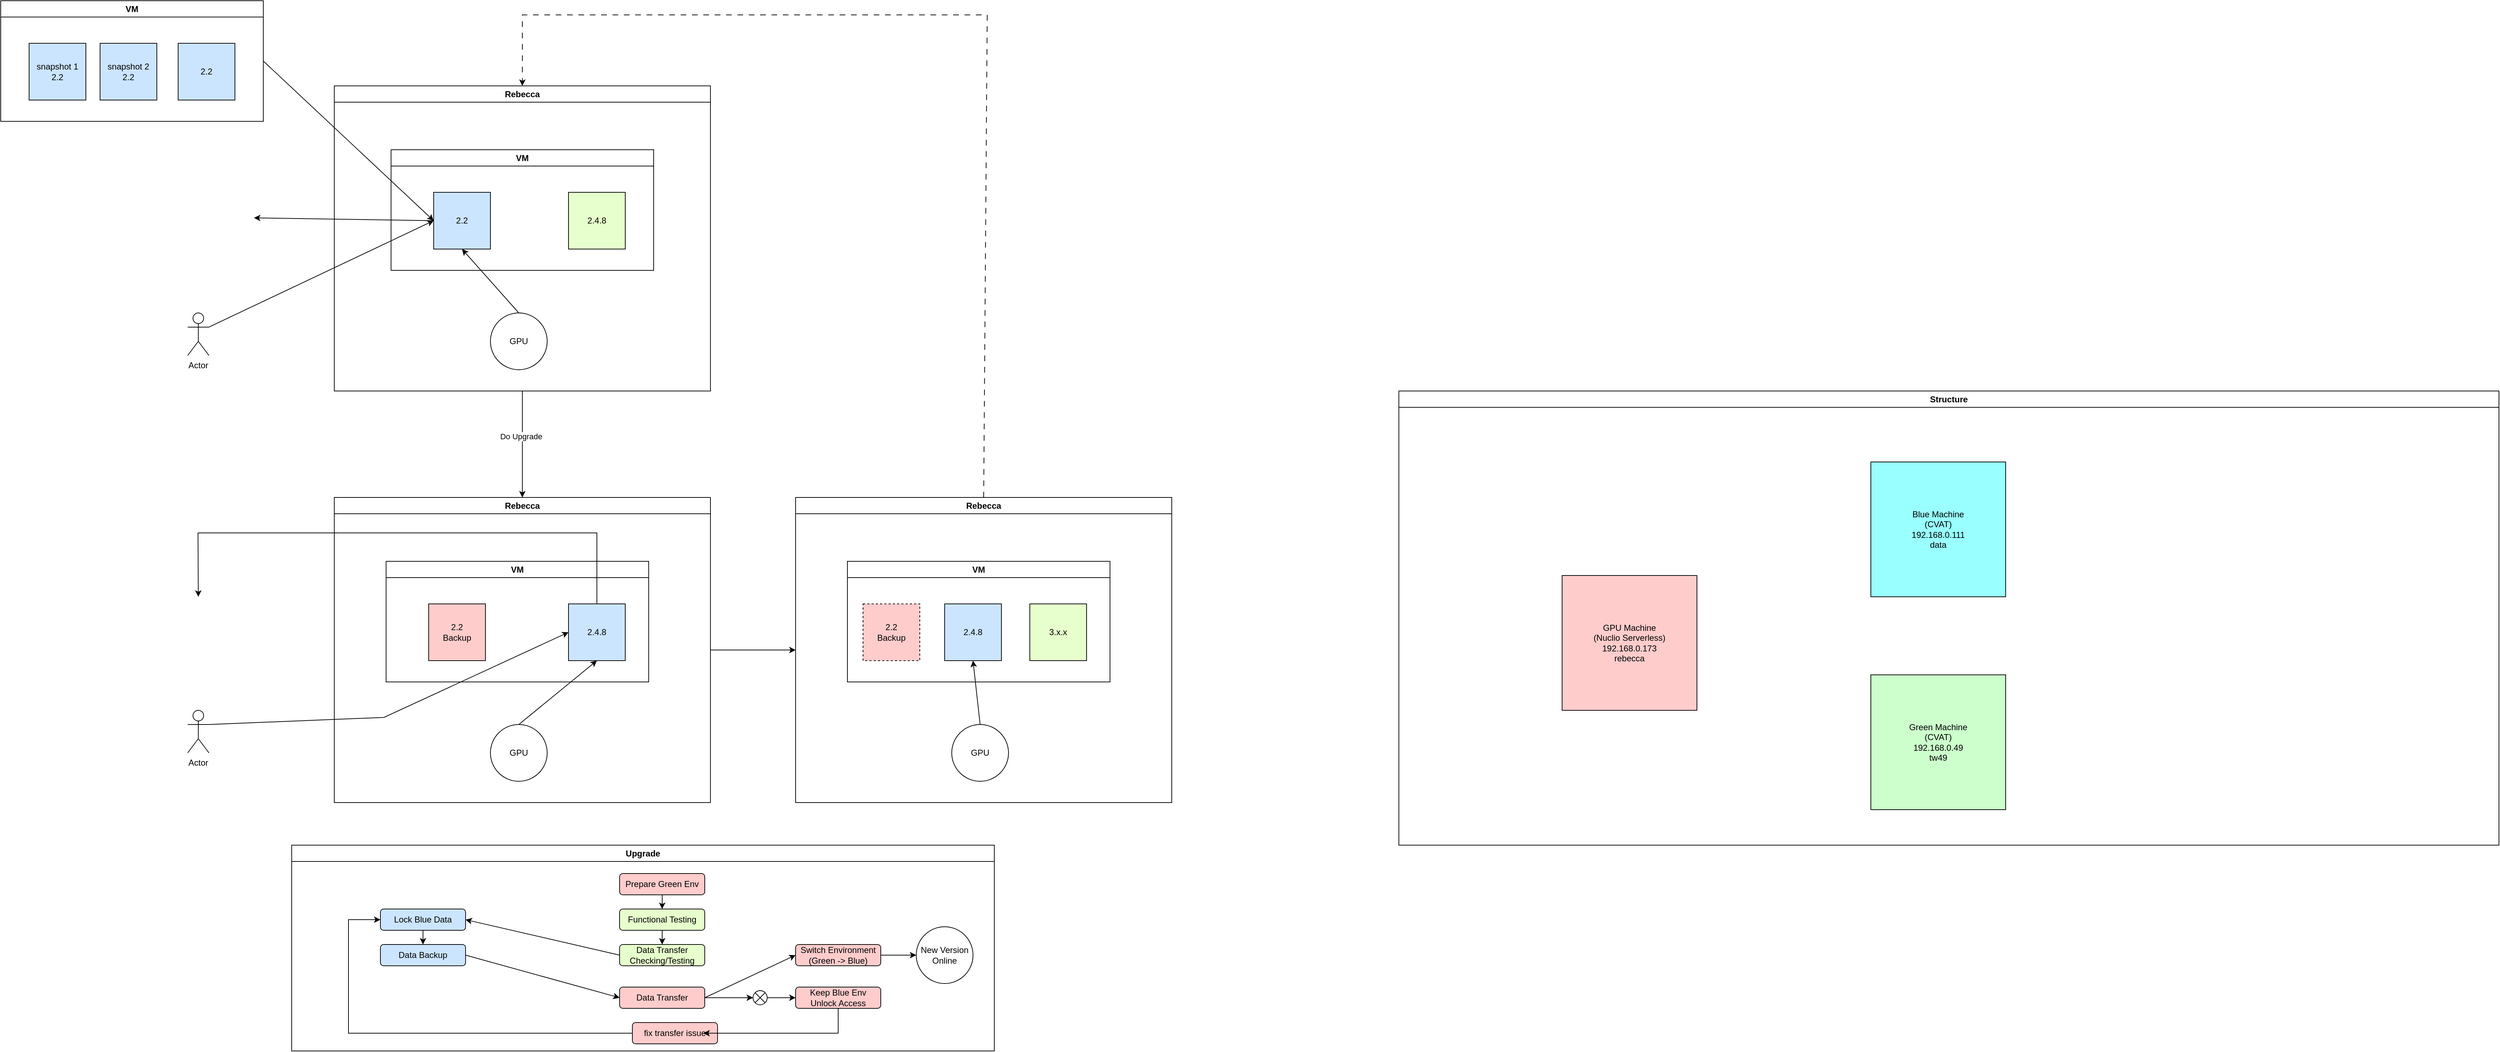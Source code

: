<mxfile version="21.5.2" type="github">
  <diagram name="Page-1" id="Uf6m5s5soV7Gj-OxLGIB">
    <mxGraphModel dx="2013" dy="686" grid="1" gridSize="10" guides="1" tooltips="1" connect="1" arrows="1" fold="1" page="1" pageScale="1" pageWidth="850" pageHeight="1100" math="0" shadow="0">
      <root>
        <mxCell id="0" />
        <mxCell id="1" parent="0" />
        <mxCell id="lHTlmMKO7MYDzkG5uPYg-1" value="2.2" style="whiteSpace=wrap;html=1;aspect=fixed;fillColor=#CCE5FF;" parent="1" vertex="1">
          <mxGeometry x="380" y="330" width="80" height="80" as="geometry" />
        </mxCell>
        <mxCell id="lHTlmMKO7MYDzkG5uPYg-4" value="VM" style="swimlane;whiteSpace=wrap;html=1;" parent="1" vertex="1">
          <mxGeometry x="320" y="270" width="370" height="170" as="geometry" />
        </mxCell>
        <mxCell id="lHTlmMKO7MYDzkG5uPYg-5" value="Rebecca" style="swimlane;whiteSpace=wrap;html=1;" parent="1" vertex="1">
          <mxGeometry x="240" y="180" width="530" height="430" as="geometry" />
        </mxCell>
        <mxCell id="lHTlmMKO7MYDzkG5uPYg-6" value="GPU" style="ellipse;whiteSpace=wrap;html=1;aspect=fixed;" parent="lHTlmMKO7MYDzkG5uPYg-5" vertex="1">
          <mxGeometry x="220" y="320" width="80" height="80" as="geometry" />
        </mxCell>
        <mxCell id="lHTlmMKO7MYDzkG5uPYg-2" value="2.4.8" style="whiteSpace=wrap;html=1;aspect=fixed;fillColor=#E6FFCC;" parent="lHTlmMKO7MYDzkG5uPYg-5" vertex="1">
          <mxGeometry x="330" y="150" width="80" height="80" as="geometry" />
        </mxCell>
        <mxCell id="lHTlmMKO7MYDzkG5uPYg-7" value="" style="endArrow=classic;html=1;rounded=0;exitX=0.5;exitY=0;exitDx=0;exitDy=0;entryX=0.5;entryY=1;entryDx=0;entryDy=0;" parent="1" source="lHTlmMKO7MYDzkG5uPYg-6" target="lHTlmMKO7MYDzkG5uPYg-1" edge="1">
          <mxGeometry width="50" height="50" relative="1" as="geometry">
            <mxPoint x="400" y="400" as="sourcePoint" />
            <mxPoint x="450" y="350" as="targetPoint" />
          </mxGeometry>
        </mxCell>
        <mxCell id="lHTlmMKO7MYDzkG5uPYg-13" value="" style="shape=image;verticalLabelPosition=bottom;labelBackgroundColor=default;verticalAlign=top;aspect=fixed;imageAspect=0;image=https://www.clipartmax.com/png/middle/195-1955765_amazon-web-services-s3-aws-amazon-web-services.png;" parent="1" vertex="1">
          <mxGeometry x="-10" y="330" width="136.83" height="72" as="geometry" />
        </mxCell>
        <mxCell id="lHTlmMKO7MYDzkG5uPYg-14" value="" style="endArrow=classic;html=1;rounded=0;exitX=0;exitY=0.5;exitDx=0;exitDy=0;entryX=1;entryY=0.5;entryDx=0;entryDy=0;" parent="1" source="lHTlmMKO7MYDzkG5uPYg-1" target="lHTlmMKO7MYDzkG5uPYg-13" edge="1">
          <mxGeometry width="50" height="50" relative="1" as="geometry">
            <mxPoint x="510" y="280" as="sourcePoint" />
            <mxPoint x="560" y="230" as="targetPoint" />
          </mxGeometry>
        </mxCell>
        <mxCell id="lHTlmMKO7MYDzkG5uPYg-21" value="2.2&lt;br&gt;Backup" style="whiteSpace=wrap;html=1;aspect=fixed;fillColor=#FFCCCC;" parent="1" vertex="1">
          <mxGeometry x="373" y="910" width="80" height="80" as="geometry" />
        </mxCell>
        <mxCell id="lHTlmMKO7MYDzkG5uPYg-22" value="VM" style="swimlane;whiteSpace=wrap;html=1;" parent="1" vertex="1">
          <mxGeometry x="313" y="850" width="370" height="170" as="geometry" />
        </mxCell>
        <mxCell id="lHTlmMKO7MYDzkG5uPYg-23" value="Rebecca" style="swimlane;whiteSpace=wrap;html=1;" parent="1" vertex="1">
          <mxGeometry x="240" y="760" width="530" height="430" as="geometry" />
        </mxCell>
        <mxCell id="lHTlmMKO7MYDzkG5uPYg-24" value="GPU" style="ellipse;whiteSpace=wrap;html=1;aspect=fixed;" parent="lHTlmMKO7MYDzkG5uPYg-23" vertex="1">
          <mxGeometry x="220" y="320" width="80" height="80" as="geometry" />
        </mxCell>
        <mxCell id="lHTlmMKO7MYDzkG5uPYg-25" value="2.4.8" style="whiteSpace=wrap;html=1;aspect=fixed;fillColor=#CCE5FF;" parent="lHTlmMKO7MYDzkG5uPYg-23" vertex="1">
          <mxGeometry x="330" y="150" width="80" height="80" as="geometry" />
        </mxCell>
        <mxCell id="lHTlmMKO7MYDzkG5uPYg-26" value="" style="endArrow=classic;html=1;rounded=0;exitX=0.5;exitY=0;exitDx=0;exitDy=0;entryX=0.5;entryY=1;entryDx=0;entryDy=0;" parent="lHTlmMKO7MYDzkG5uPYg-23" source="lHTlmMKO7MYDzkG5uPYg-24" target="lHTlmMKO7MYDzkG5uPYg-25" edge="1">
          <mxGeometry width="50" height="50" relative="1" as="geometry">
            <mxPoint x="153" y="220" as="sourcePoint" />
            <mxPoint x="203" y="170" as="targetPoint" />
          </mxGeometry>
        </mxCell>
        <mxCell id="lHTlmMKO7MYDzkG5uPYg-28" value="" style="shape=image;verticalLabelPosition=bottom;labelBackgroundColor=default;verticalAlign=top;aspect=fixed;imageAspect=0;image=https://www.clipartmax.com/png/middle/195-1955765_amazon-web-services-s3-aws-amazon-web-services.png;" parent="1" vertex="1">
          <mxGeometry x="-20" y="900" width="136.83" height="72" as="geometry" />
        </mxCell>
        <mxCell id="lHTlmMKO7MYDzkG5uPYg-29" value="" style="endArrow=classic;html=1;rounded=0;exitX=0.5;exitY=1;exitDx=0;exitDy=0;entryX=0.5;entryY=0;entryDx=0;entryDy=0;" parent="1" source="lHTlmMKO7MYDzkG5uPYg-5" target="lHTlmMKO7MYDzkG5uPYg-23" edge="1">
          <mxGeometry width="50" height="50" relative="1" as="geometry">
            <mxPoint x="510" y="700" as="sourcePoint" />
            <mxPoint x="560" y="650" as="targetPoint" />
          </mxGeometry>
        </mxCell>
        <mxCell id="lHTlmMKO7MYDzkG5uPYg-30" value="Do Upgrade" style="edgeLabel;html=1;align=center;verticalAlign=middle;resizable=0;points=[];" parent="lHTlmMKO7MYDzkG5uPYg-29" vertex="1" connectable="0">
          <mxGeometry x="-0.151" y="-2" relative="1" as="geometry">
            <mxPoint as="offset" />
          </mxGeometry>
        </mxCell>
        <mxCell id="lHTlmMKO7MYDzkG5uPYg-32" value="" style="endArrow=classic;html=1;rounded=0;exitX=0.5;exitY=0;exitDx=0;exitDy=0;entryX=0.5;entryY=0;entryDx=0;entryDy=0;" parent="1" source="lHTlmMKO7MYDzkG5uPYg-25" target="lHTlmMKO7MYDzkG5uPYg-28" edge="1">
          <mxGeometry width="50" height="50" relative="1" as="geometry">
            <mxPoint x="130" y="950" as="sourcePoint" />
            <mxPoint x="117" y="930" as="targetPoint" />
            <Array as="points">
              <mxPoint x="610" y="810" />
              <mxPoint x="48" y="810" />
            </Array>
          </mxGeometry>
        </mxCell>
        <mxCell id="lHTlmMKO7MYDzkG5uPYg-43" value="VM" style="swimlane;whiteSpace=wrap;html=1;" parent="1" vertex="1">
          <mxGeometry x="963" y="850" width="370" height="170" as="geometry" />
        </mxCell>
        <mxCell id="lHTlmMKO7MYDzkG5uPYg-44" value="Rebecca" style="swimlane;whiteSpace=wrap;html=1;" parent="1" vertex="1">
          <mxGeometry x="890" y="760" width="530" height="430" as="geometry" />
        </mxCell>
        <mxCell id="lHTlmMKO7MYDzkG5uPYg-45" value="GPU" style="ellipse;whiteSpace=wrap;html=1;aspect=fixed;" parent="lHTlmMKO7MYDzkG5uPYg-44" vertex="1">
          <mxGeometry x="220" y="320" width="80" height="80" as="geometry" />
        </mxCell>
        <mxCell id="lHTlmMKO7MYDzkG5uPYg-46" value="2.4.8" style="whiteSpace=wrap;html=1;aspect=fixed;fillColor=#CCE5FF;" parent="lHTlmMKO7MYDzkG5uPYg-44" vertex="1">
          <mxGeometry x="210" y="150" width="80" height="80" as="geometry" />
        </mxCell>
        <mxCell id="lHTlmMKO7MYDzkG5uPYg-47" value="" style="endArrow=classic;html=1;rounded=0;exitX=0.5;exitY=0;exitDx=0;exitDy=0;entryX=0.5;entryY=1;entryDx=0;entryDy=0;" parent="lHTlmMKO7MYDzkG5uPYg-44" source="lHTlmMKO7MYDzkG5uPYg-45" target="lHTlmMKO7MYDzkG5uPYg-46" edge="1">
          <mxGeometry width="50" height="50" relative="1" as="geometry">
            <mxPoint x="153" y="220" as="sourcePoint" />
            <mxPoint x="203" y="170" as="targetPoint" />
          </mxGeometry>
        </mxCell>
        <mxCell id="lHTlmMKO7MYDzkG5uPYg-42" value="2.2&lt;br&gt;Backup" style="whiteSpace=wrap;html=1;aspect=fixed;fillColor=#FFCCCC;dashed=1;" parent="lHTlmMKO7MYDzkG5uPYg-44" vertex="1">
          <mxGeometry x="95" y="150" width="80" height="80" as="geometry" />
        </mxCell>
        <mxCell id="lHTlmMKO7MYDzkG5uPYg-49" value="3.x.x" style="whiteSpace=wrap;html=1;aspect=fixed;fillColor=#E6FFCC;" parent="lHTlmMKO7MYDzkG5uPYg-44" vertex="1">
          <mxGeometry x="330" y="150" width="80" height="80" as="geometry" />
        </mxCell>
        <mxCell id="lHTlmMKO7MYDzkG5uPYg-50" value="" style="endArrow=classic;html=1;rounded=0;exitX=1;exitY=0.5;exitDx=0;exitDy=0;entryX=0;entryY=0.5;entryDx=0;entryDy=0;" parent="1" source="lHTlmMKO7MYDzkG5uPYg-23" target="lHTlmMKO7MYDzkG5uPYg-44" edge="1">
          <mxGeometry width="50" height="50" relative="1" as="geometry">
            <mxPoint x="920" y="900" as="sourcePoint" />
            <mxPoint x="970" y="850" as="targetPoint" />
          </mxGeometry>
        </mxCell>
        <mxCell id="lHTlmMKO7MYDzkG5uPYg-52" value="" style="endArrow=classic;html=1;rounded=0;exitX=0.5;exitY=0;exitDx=0;exitDy=0;entryX=0.5;entryY=0;entryDx=0;entryDy=0;dashed=1;dashPattern=8 8;" parent="1" source="lHTlmMKO7MYDzkG5uPYg-44" target="lHTlmMKO7MYDzkG5uPYg-5" edge="1">
          <mxGeometry width="50" height="50" relative="1" as="geometry">
            <mxPoint x="920" y="640" as="sourcePoint" />
            <mxPoint x="690" y="10" as="targetPoint" />
            <Array as="points">
              <mxPoint x="1160" y="80" />
              <mxPoint x="505" y="80" />
            </Array>
          </mxGeometry>
        </mxCell>
        <mxCell id="lHTlmMKO7MYDzkG5uPYg-55" value="VM" style="swimlane;whiteSpace=wrap;html=1;" parent="1" vertex="1">
          <mxGeometry x="-230" y="60" width="370" height="170" as="geometry" />
        </mxCell>
        <mxCell id="lHTlmMKO7MYDzkG5uPYg-56" value="snapshot 2&lt;br&gt;2.2" style="whiteSpace=wrap;html=1;aspect=fixed;fillColor=#CCE5FF;" parent="lHTlmMKO7MYDzkG5uPYg-55" vertex="1">
          <mxGeometry x="140" y="60" width="80" height="80" as="geometry" />
        </mxCell>
        <mxCell id="lHTlmMKO7MYDzkG5uPYg-57" value="2.2" style="whiteSpace=wrap;html=1;aspect=fixed;fillColor=#CCE5FF;" parent="lHTlmMKO7MYDzkG5uPYg-55" vertex="1">
          <mxGeometry x="250" y="60" width="80" height="80" as="geometry" />
        </mxCell>
        <mxCell id="lHTlmMKO7MYDzkG5uPYg-54" value="snapshot 1&lt;br&gt;2.2" style="whiteSpace=wrap;html=1;aspect=fixed;fillColor=#CCE5FF;" parent="lHTlmMKO7MYDzkG5uPYg-55" vertex="1">
          <mxGeometry x="40" y="60" width="80" height="80" as="geometry" />
        </mxCell>
        <mxCell id="lHTlmMKO7MYDzkG5uPYg-58" value="" style="endArrow=classic;html=1;rounded=0;entryX=0;entryY=0.5;entryDx=0;entryDy=0;exitX=1;exitY=0.5;exitDx=0;exitDy=0;" parent="1" source="lHTlmMKO7MYDzkG5uPYg-55" target="lHTlmMKO7MYDzkG5uPYg-1" edge="1">
          <mxGeometry width="50" height="50" relative="1" as="geometry">
            <mxPoint x="60" y="140" as="sourcePoint" />
            <mxPoint x="660" y="380" as="targetPoint" />
          </mxGeometry>
        </mxCell>
        <mxCell id="lHTlmMKO7MYDzkG5uPYg-60" value="Actor" style="shape=umlActor;verticalLabelPosition=bottom;verticalAlign=top;html=1;outlineConnect=0;" parent="1" vertex="1">
          <mxGeometry x="33.42" y="500" width="30" height="60" as="geometry" />
        </mxCell>
        <mxCell id="lHTlmMKO7MYDzkG5uPYg-62" value="" style="endArrow=classic;html=1;rounded=0;exitX=1;exitY=0.333;exitDx=0;exitDy=0;exitPerimeter=0;entryX=0;entryY=0.5;entryDx=0;entryDy=0;" parent="1" source="lHTlmMKO7MYDzkG5uPYg-60" target="lHTlmMKO7MYDzkG5uPYg-1" edge="1">
          <mxGeometry width="50" height="50" relative="1" as="geometry">
            <mxPoint x="720" y="590" as="sourcePoint" />
            <mxPoint x="770" y="540" as="targetPoint" />
          </mxGeometry>
        </mxCell>
        <mxCell id="lHTlmMKO7MYDzkG5uPYg-63" value="Actor" style="shape=umlActor;verticalLabelPosition=bottom;verticalAlign=top;html=1;outlineConnect=0;" parent="1" vertex="1">
          <mxGeometry x="33.42" y="1060" width="30" height="60" as="geometry" />
        </mxCell>
        <mxCell id="lHTlmMKO7MYDzkG5uPYg-64" value="" style="endArrow=classic;html=1;rounded=0;exitX=1;exitY=0.333;exitDx=0;exitDy=0;exitPerimeter=0;entryX=0;entryY=0.5;entryDx=0;entryDy=0;" parent="1" source="lHTlmMKO7MYDzkG5uPYg-63" target="lHTlmMKO7MYDzkG5uPYg-25" edge="1">
          <mxGeometry width="50" height="50" relative="1" as="geometry">
            <mxPoint x="720" y="1150" as="sourcePoint" />
            <mxPoint x="380" y="930" as="targetPoint" />
            <Array as="points">
              <mxPoint x="310" y="1070" />
            </Array>
          </mxGeometry>
        </mxCell>
        <mxCell id="lHTlmMKO7MYDzkG5uPYg-75" value="Upgrade" style="swimlane;whiteSpace=wrap;html=1;" parent="1" vertex="1">
          <mxGeometry x="180" y="1250" width="990" height="290" as="geometry" />
        </mxCell>
        <mxCell id="lHTlmMKO7MYDzkG5uPYg-70" value="Data Backup" style="rounded=1;whiteSpace=wrap;html=1;fillColor=#CCE5FF;" parent="lHTlmMKO7MYDzkG5uPYg-75" vertex="1">
          <mxGeometry x="125" y="140" width="120" height="30" as="geometry" />
        </mxCell>
        <mxCell id="lHTlmMKO7MYDzkG5uPYg-71" value="Data Transfer" style="rounded=1;whiteSpace=wrap;html=1;fillColor=#FFCCCC;" parent="lHTlmMKO7MYDzkG5uPYg-75" vertex="1">
          <mxGeometry x="462" y="200" width="120" height="30" as="geometry" />
        </mxCell>
        <mxCell id="lHTlmMKO7MYDzkG5uPYg-67" value="Functional Testing" style="rounded=1;whiteSpace=wrap;html=1;fillColor=#E6FFCC;" parent="lHTlmMKO7MYDzkG5uPYg-75" vertex="1">
          <mxGeometry x="462" y="90" width="120" height="30" as="geometry" />
        </mxCell>
        <mxCell id="lHTlmMKO7MYDzkG5uPYg-72" value="Data Transfer Checking/Testing" style="rounded=1;whiteSpace=wrap;html=1;fillColor=#E6FFCC;" parent="lHTlmMKO7MYDzkG5uPYg-75" vertex="1">
          <mxGeometry x="462" y="140" width="120" height="30" as="geometry" />
        </mxCell>
        <mxCell id="lHTlmMKO7MYDzkG5uPYg-73" value="Switch Environment&lt;br&gt;(Green -&amp;gt; Blue)" style="rounded=1;whiteSpace=wrap;html=1;fillColor=#FFCCCC;" parent="lHTlmMKO7MYDzkG5uPYg-75" vertex="1">
          <mxGeometry x="710" y="140" width="120" height="30" as="geometry" />
        </mxCell>
        <mxCell id="lHTlmMKO7MYDzkG5uPYg-78" value="Prepare Green Env" style="rounded=1;whiteSpace=wrap;html=1;fillColor=#FFCCCC;" parent="lHTlmMKO7MYDzkG5uPYg-75" vertex="1">
          <mxGeometry x="462" y="40" width="120" height="30" as="geometry" />
        </mxCell>
        <mxCell id="lHTlmMKO7MYDzkG5uPYg-79" value="" style="endArrow=classic;html=1;rounded=0;exitX=0.5;exitY=1;exitDx=0;exitDy=0;entryX=0.5;entryY=0;entryDx=0;entryDy=0;" parent="lHTlmMKO7MYDzkG5uPYg-75" target="lHTlmMKO7MYDzkG5uPYg-67" edge="1">
          <mxGeometry width="50" height="50" relative="1" as="geometry">
            <mxPoint x="522" y="70" as="sourcePoint" />
            <mxPoint x="535" y="-50" as="targetPoint" />
          </mxGeometry>
        </mxCell>
        <mxCell id="lHTlmMKO7MYDzkG5uPYg-80" value="" style="endArrow=classic;html=1;rounded=0;exitX=0.5;exitY=1;exitDx=0;exitDy=0;entryX=0.5;entryY=0;entryDx=0;entryDy=0;" parent="lHTlmMKO7MYDzkG5uPYg-75" source="lHTlmMKO7MYDzkG5uPYg-67" target="lHTlmMKO7MYDzkG5uPYg-72" edge="1">
          <mxGeometry width="50" height="50" relative="1" as="geometry">
            <mxPoint x="485" as="sourcePoint" />
            <mxPoint x="535" y="-50" as="targetPoint" />
          </mxGeometry>
        </mxCell>
        <mxCell id="lHTlmMKO7MYDzkG5uPYg-81" value="" style="endArrow=classic;html=1;rounded=0;exitX=0.5;exitY=1;exitDx=0;exitDy=0;entryX=0.5;entryY=0;entryDx=0;entryDy=0;" parent="lHTlmMKO7MYDzkG5uPYg-75" source="lHTlmMKO7MYDzkG5uPYg-86" target="lHTlmMKO7MYDzkG5uPYg-70" edge="1">
          <mxGeometry width="50" height="50" relative="1" as="geometry">
            <mxPoint x="485" as="sourcePoint" />
            <mxPoint x="255" y="220" as="targetPoint" />
          </mxGeometry>
        </mxCell>
        <mxCell id="lHTlmMKO7MYDzkG5uPYg-82" value="" style="endArrow=classic;html=1;rounded=0;exitX=1;exitY=0.5;exitDx=0;exitDy=0;entryX=0;entryY=0.5;entryDx=0;entryDy=0;" parent="lHTlmMKO7MYDzkG5uPYg-75" source="lHTlmMKO7MYDzkG5uPYg-71" target="lHTlmMKO7MYDzkG5uPYg-73" edge="1">
          <mxGeometry width="50" height="50" relative="1" as="geometry">
            <mxPoint x="485" as="sourcePoint" />
            <mxPoint x="535" y="-50" as="targetPoint" />
          </mxGeometry>
        </mxCell>
        <mxCell id="lHTlmMKO7MYDzkG5uPYg-86" value="Lock Blue Data" style="rounded=1;whiteSpace=wrap;html=1;fillColor=#CCE5FF;" parent="lHTlmMKO7MYDzkG5uPYg-75" vertex="1">
          <mxGeometry x="125" y="90" width="120" height="30" as="geometry" />
        </mxCell>
        <mxCell id="lHTlmMKO7MYDzkG5uPYg-87" value="" style="endArrow=classic;html=1;rounded=0;exitX=1;exitY=0.5;exitDx=0;exitDy=0;entryX=0;entryY=0.5;entryDx=0;entryDy=0;" parent="lHTlmMKO7MYDzkG5uPYg-75" source="lHTlmMKO7MYDzkG5uPYg-70" target="lHTlmMKO7MYDzkG5uPYg-71" edge="1">
          <mxGeometry width="50" height="50" relative="1" as="geometry">
            <mxPoint x="485" as="sourcePoint" />
            <mxPoint x="535" y="-50" as="targetPoint" />
          </mxGeometry>
        </mxCell>
        <mxCell id="lHTlmMKO7MYDzkG5uPYg-88" value="" style="endArrow=classic;html=1;rounded=0;exitX=0;exitY=0.5;exitDx=0;exitDy=0;entryX=1;entryY=0.5;entryDx=0;entryDy=0;" parent="lHTlmMKO7MYDzkG5uPYg-75" source="lHTlmMKO7MYDzkG5uPYg-72" target="lHTlmMKO7MYDzkG5uPYg-86" edge="1">
          <mxGeometry width="50" height="50" relative="1" as="geometry">
            <mxPoint x="455" y="280" as="sourcePoint" />
            <mxPoint x="505" y="230" as="targetPoint" />
          </mxGeometry>
        </mxCell>
        <mxCell id="lHTlmMKO7MYDzkG5uPYg-85" value="New Version&lt;br&gt;Online" style="ellipse;whiteSpace=wrap;html=1;aspect=fixed;" parent="lHTlmMKO7MYDzkG5uPYg-75" vertex="1">
          <mxGeometry x="880" y="115" width="80" height="80" as="geometry" />
        </mxCell>
        <mxCell id="lHTlmMKO7MYDzkG5uPYg-84" value="" style="endArrow=classic;html=1;rounded=0;exitX=1;exitY=0.5;exitDx=0;exitDy=0;entryX=0;entryY=0.5;entryDx=0;entryDy=0;" parent="lHTlmMKO7MYDzkG5uPYg-75" source="lHTlmMKO7MYDzkG5uPYg-73" target="lHTlmMKO7MYDzkG5uPYg-85" edge="1">
          <mxGeometry width="50" height="50" relative="1" as="geometry">
            <mxPoint x="455" as="sourcePoint" />
            <mxPoint x="870" y="155" as="targetPoint" />
          </mxGeometry>
        </mxCell>
        <mxCell id="kyeg6tZqQeTjIfaj-a7b-1" value="" style="shape=sumEllipse;perimeter=ellipsePerimeter;whiteSpace=wrap;html=1;backgroundOutline=1;" parent="lHTlmMKO7MYDzkG5uPYg-75" vertex="1">
          <mxGeometry x="650" y="205" width="20" height="20" as="geometry" />
        </mxCell>
        <mxCell id="kyeg6tZqQeTjIfaj-a7b-2" value="" style="endArrow=classic;html=1;rounded=0;exitX=1;exitY=0.5;exitDx=0;exitDy=0;entryX=0;entryY=0.5;entryDx=0;entryDy=0;" parent="lHTlmMKO7MYDzkG5uPYg-75" source="lHTlmMKO7MYDzkG5uPYg-71" target="kyeg6tZqQeTjIfaj-a7b-1" edge="1">
          <mxGeometry width="50" height="50" relative="1" as="geometry">
            <mxPoint x="460" y="190" as="sourcePoint" />
            <mxPoint x="510" y="140" as="targetPoint" />
          </mxGeometry>
        </mxCell>
        <mxCell id="kyeg6tZqQeTjIfaj-a7b-5" value="Keep Blue Env&lt;br&gt;Unlock Access" style="rounded=1;whiteSpace=wrap;html=1;fillColor=#FFCCCC;" parent="lHTlmMKO7MYDzkG5uPYg-75" vertex="1">
          <mxGeometry x="710" y="200" width="120" height="30" as="geometry" />
        </mxCell>
        <mxCell id="kyeg6tZqQeTjIfaj-a7b-6" value="" style="endArrow=classic;html=1;rounded=0;exitX=1;exitY=0.5;exitDx=0;exitDy=0;entryX=0;entryY=0.5;entryDx=0;entryDy=0;" parent="lHTlmMKO7MYDzkG5uPYg-75" source="kyeg6tZqQeTjIfaj-a7b-1" target="kyeg6tZqQeTjIfaj-a7b-5" edge="1">
          <mxGeometry width="50" height="50" relative="1" as="geometry">
            <mxPoint x="460" y="190" as="sourcePoint" />
            <mxPoint x="510" y="140" as="targetPoint" />
          </mxGeometry>
        </mxCell>
        <mxCell id="kyeg6tZqQeTjIfaj-a7b-8" value="" style="endArrow=classic;html=1;rounded=0;exitX=0;exitY=0.5;exitDx=0;exitDy=0;entryX=0;entryY=0.5;entryDx=0;entryDy=0;" parent="lHTlmMKO7MYDzkG5uPYg-75" source="kyeg6tZqQeTjIfaj-a7b-9" target="lHTlmMKO7MYDzkG5uPYg-86" edge="1">
          <mxGeometry width="50" height="50" relative="1" as="geometry">
            <mxPoint x="460" y="265" as="sourcePoint" />
            <mxPoint x="80" y="50" as="targetPoint" />
            <Array as="points">
              <mxPoint x="80" y="265" />
              <mxPoint x="80" y="105" />
            </Array>
          </mxGeometry>
        </mxCell>
        <mxCell id="kyeg6tZqQeTjIfaj-a7b-9" value="fix transfer issue" style="rounded=1;whiteSpace=wrap;html=1;fillColor=#FFCCCC;" parent="lHTlmMKO7MYDzkG5uPYg-75" vertex="1">
          <mxGeometry x="480" y="250" width="120" height="30" as="geometry" />
        </mxCell>
        <mxCell id="kyeg6tZqQeTjIfaj-a7b-11" value="" style="endArrow=classic;html=1;rounded=0;exitX=0.5;exitY=1;exitDx=0;exitDy=0;entryX=1;entryY=0.5;entryDx=0;entryDy=0;" parent="lHTlmMKO7MYDzkG5uPYg-75" source="kyeg6tZqQeTjIfaj-a7b-5" edge="1">
          <mxGeometry width="50" height="50" relative="1" as="geometry">
            <mxPoint x="460" y="270" as="sourcePoint" />
            <mxPoint x="580" y="265" as="targetPoint" />
            <Array as="points">
              <mxPoint x="770" y="265" />
            </Array>
          </mxGeometry>
        </mxCell>
        <mxCell id="-sP1cuErGEWgc36JweG1-1" value="Structure" style="swimlane;whiteSpace=wrap;html=1;" vertex="1" parent="1">
          <mxGeometry x="1740" y="610" width="1550" height="640" as="geometry" />
        </mxCell>
        <mxCell id="-sP1cuErGEWgc36JweG1-2" value="GPU Machine&lt;br&gt;(Nuclio Serverless)&lt;br&gt;192.168.0.173&lt;br&gt;rebecca" style="whiteSpace=wrap;html=1;aspect=fixed;fillColor=#FFCCCC;" vertex="1" parent="-sP1cuErGEWgc36JweG1-1">
          <mxGeometry x="230" y="260" width="190" height="190" as="geometry" />
        </mxCell>
        <mxCell id="-sP1cuErGEWgc36JweG1-3" value="Green Machine&lt;br&gt;(CVAT)&lt;br&gt;192.168.0.49&lt;br&gt;tw49" style="whiteSpace=wrap;html=1;aspect=fixed;fillColor=#CCFFCC;" vertex="1" parent="-sP1cuErGEWgc36JweG1-1">
          <mxGeometry x="665" y="400" width="190" height="190" as="geometry" />
        </mxCell>
        <mxCell id="-sP1cuErGEWgc36JweG1-7" value="Blue Machine&lt;br&gt;(CVAT)&lt;br&gt;192.168.0.111&lt;br&gt;data" style="whiteSpace=wrap;html=1;aspect=fixed;fillColor=#99FFFF;" vertex="1" parent="-sP1cuErGEWgc36JweG1-1">
          <mxGeometry x="665" y="100" width="190" height="190" as="geometry" />
        </mxCell>
      </root>
    </mxGraphModel>
  </diagram>
</mxfile>
